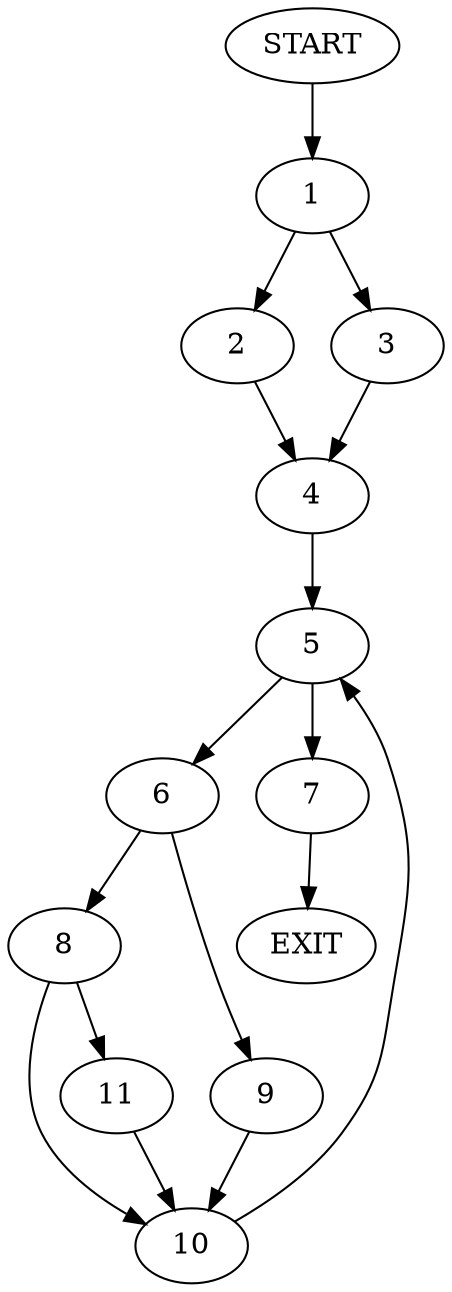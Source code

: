 digraph {
0 [label="START"]
12 [label="EXIT"]
0 -> 1
1 -> 2
1 -> 3
3 -> 4
2 -> 4
4 -> 5
5 -> 6
5 -> 7
7 -> 12
6 -> 8
6 -> 9
8 -> 10
8 -> 11
9 -> 10
10 -> 5
11 -> 10
}
